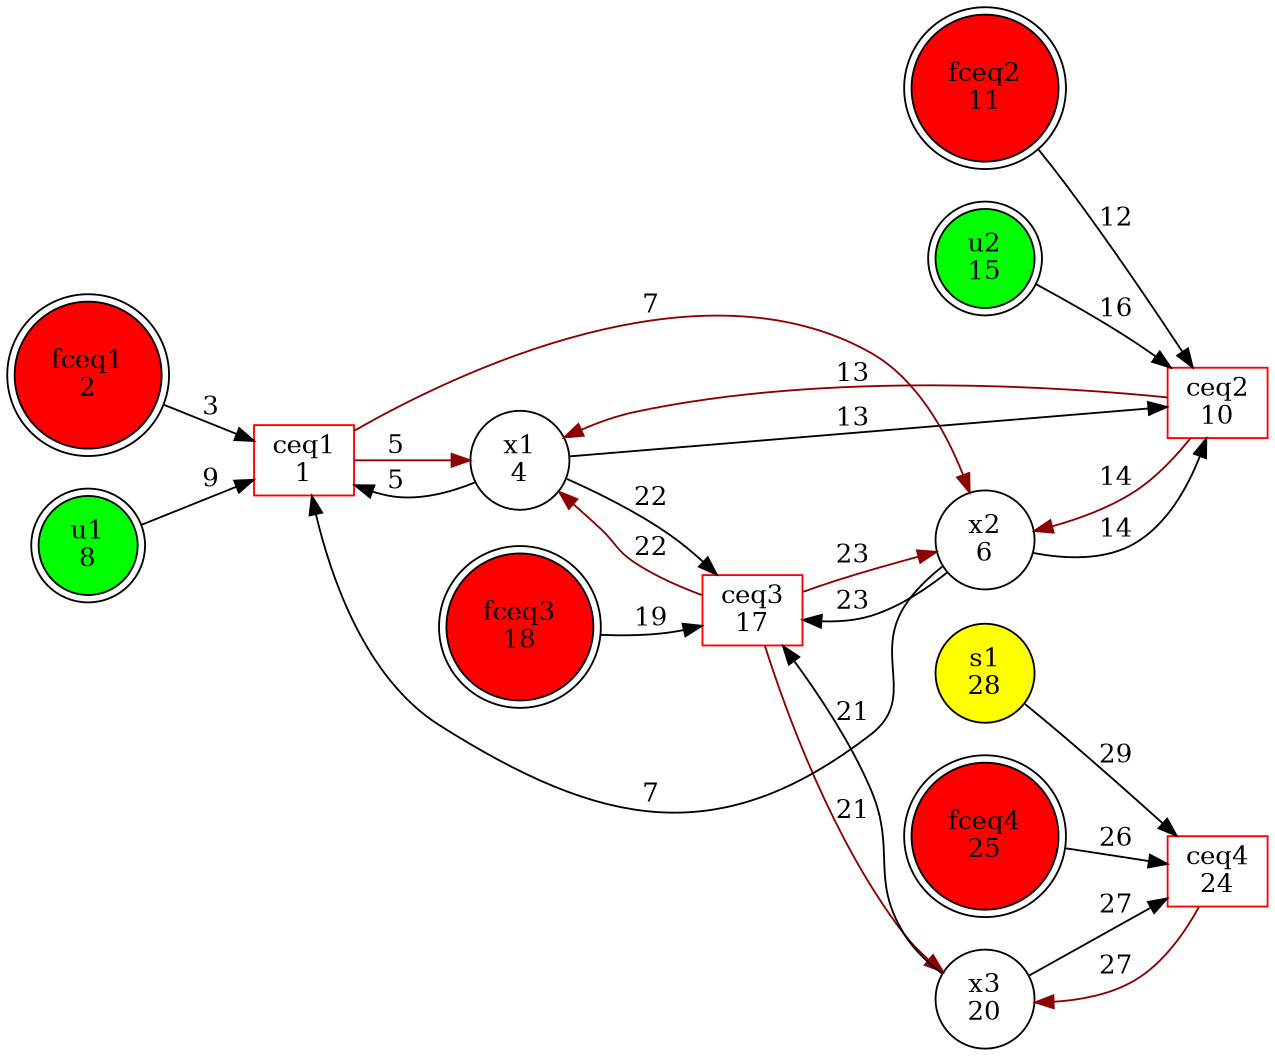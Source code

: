 digraph G {
rankdir = LR;
size ="8.5"
node [shape = box, color = red, fillcolor = white, style = filled, label="ceq1
1"]; ceq1;
node [shape = box, color = red, fillcolor = white, style = filled, label="ceq2
10"]; ceq2;
node [shape = box, color = red, fillcolor = white, style = filled, label="ceq3
17"]; ceq3;
node [shape = box, color = red, fillcolor = white, style = filled, label="ceq4
24"]; ceq4;
node [shape = doublecircle, color = black, fillcolor = red, style = filled, label="fceq1
2"]; fceq1;
node [shape = circle, color = black, fillcolor = white, style = filled, label="x1
4"]; x1;
node [shape = circle, color = black, fillcolor = white, style = filled, label="x2
6"]; x2;
node [shape = doublecircle, color = black, fillcolor = green, style = filled, label="u1
8"]; u1;
node [shape = doublecircle, color = black, fillcolor = red, style = filled, label="fceq2
11"]; fceq2;
node [shape = doublecircle, color = black, fillcolor = green, style = filled, label="u2
15"]; u2;
node [shape = doublecircle, color = black, fillcolor = red, style = filled, label="fceq3
18"]; fceq3;
node [shape = circle, color = black, fillcolor = white, style = filled, label="x3
20"]; x3;
node [shape = doublecircle, color = black, fillcolor = red, style = filled, label="fceq4
25"]; fceq4;
node [shape = circle, color = black, fillcolor = yellow, style = filled, label="s1
28"]; s1;
fceq1 -> ceq1 [penwidth = 1, label = "3"];
ceq1 -> x1 [penwidth = 1, label = "5", color = red4 ];
x1 -> ceq1 [penwidth = 1, label = "5"];
ceq1 -> x2 [penwidth = 1, label = "7", color = red4 ];
x2 -> ceq1 [penwidth = 1, label = "7"];
u1 -> ceq1 [penwidth = 1, label = "9"];
fceq2 -> ceq2 [penwidth = 1, label = "12"];
ceq2 -> x1 [penwidth = 1, label = "13", color = red4 ];
x1 -> ceq2 [penwidth = 1, label = "13"];
ceq2 -> x2 [penwidth = 1, label = "14", color = red4 ];
x2 -> ceq2 [penwidth = 1, label = "14"];
u2 -> ceq2 [penwidth = 1, label = "16"];
fceq3 -> ceq3 [penwidth = 1, label = "19"];
ceq3 -> x3 [penwidth = 1, label = "21", color = red4 ];
x3 -> ceq3 [penwidth = 1, label = "21"];
ceq3 -> x1 [penwidth = 1, label = "22", color = red4 ];
x1 -> ceq3 [penwidth = 1, label = "22"];
ceq3 -> x2 [penwidth = 1, label = "23", color = red4 ];
x2 -> ceq3 [penwidth = 1, label = "23"];
fceq4 -> ceq4 [penwidth = 1, label = "26"];
ceq4 -> x3 [penwidth = 1, label = "27", color = red4 ];
x3 -> ceq4 [penwidth = 1, label = "27"];
s1 -> ceq4 [penwidth = 1, label = "29"];
}
